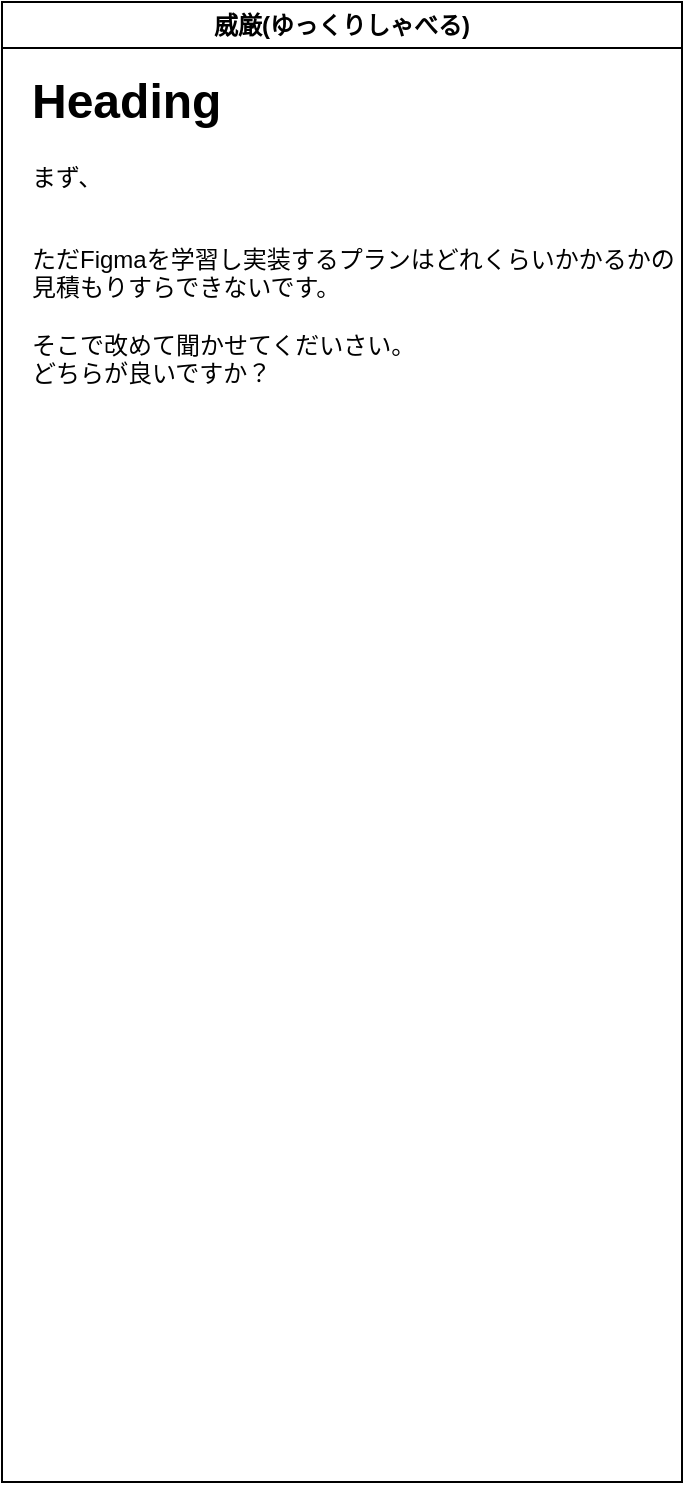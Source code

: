 <mxfile version="24.1.0" type="github">
  <diagram name="英語" id="dhC7dpjMyy3n1bbPjUTI">
    <mxGraphModel dx="1194" dy="615" grid="1" gridSize="10" guides="1" tooltips="1" connect="1" arrows="1" fold="1" page="1" pageScale="1" pageWidth="827" pageHeight="1169" math="0" shadow="0">
      <root>
        <mxCell id="0" />
        <mxCell id="1" parent="0" />
        <mxCell id="foG0x-CLaeSb250egE1I-1" value="威厳(ゆっくりしゃべる)" style="swimlane;whiteSpace=wrap;html=1;" vertex="1" parent="1">
          <mxGeometry x="280" y="40" width="340" height="740" as="geometry" />
        </mxCell>
        <mxCell id="foG0x-CLaeSb250egE1I-2" value="&lt;h1&gt;Heading&lt;/h1&gt;&lt;p&gt;まず、&lt;/p&gt;&lt;p&gt;&lt;br&gt;ただFigmaを学習し実装するプランはどれくらいかかるかの見積もりすらできないです。&lt;br&gt;&lt;br&gt;そこで改めて聞かせてくだいさい。&lt;br&gt;どちらが良いですか？&lt;br&gt;&lt;br&gt;&lt;/p&gt;&lt;p&gt;&lt;br&gt;&lt;/p&gt;" style="text;html=1;strokeColor=none;fillColor=none;spacing=5;spacingTop=-20;whiteSpace=wrap;overflow=hidden;rounded=0;" vertex="1" parent="foG0x-CLaeSb250egE1I-1">
          <mxGeometry x="10" y="30" width="330" height="700" as="geometry" />
        </mxCell>
      </root>
    </mxGraphModel>
  </diagram>
</mxfile>
